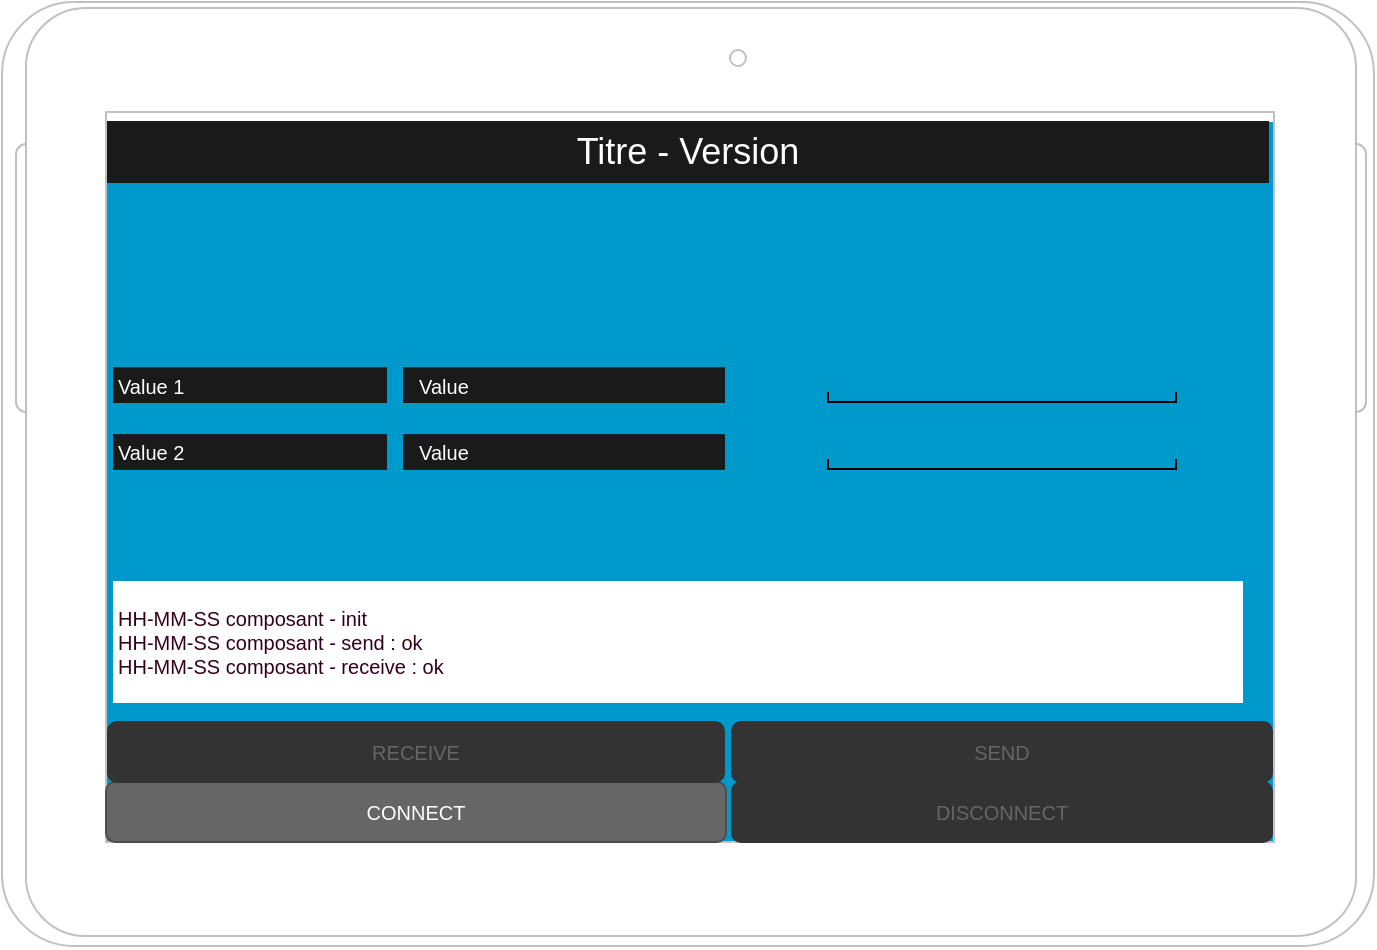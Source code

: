 <mxfile version="12.9.9" type="device"><diagram id="ejAscPTN0uoEdGdSbwiX" name="Page-1"><mxGraphModel dx="856" dy="592" grid="1" gridSize="10" guides="1" tooltips="1" connect="1" arrows="1" fold="1" page="1" pageScale="1" pageWidth="827" pageHeight="1169" math="0" shadow="0"><root><mxCell id="0"/><mxCell id="1" parent="0"/><mxCell id="DGiCguOEoTClXXVm9uFO-6" value="" style="verticalLabelPosition=bottom;verticalAlign=top;html=1;shadow=0;dashed=0;strokeWidth=1;strokeColor=none;shape=rect;fillColor=#0099cc;" parent="1" vertex="1"><mxGeometry x="120" y="130" width="590" height="360" as="geometry"/></mxCell><mxCell id="DGiCguOEoTClXXVm9uFO-2" value="" style="verticalLabelPosition=bottom;verticalAlign=top;html=1;shadow=0;dashed=0;strokeWidth=1;shape=mxgraph.android.tab2;strokeColor=#c0c0c0;direction=north;" parent="1" vertex="1"><mxGeometry x="70" y="70" width="686" height="472" as="geometry"/></mxCell><mxCell id="DGiCguOEoTClXXVm9uFO-4" value="" style="strokeWidth=1;html=1;shadow=0;dashed=0;shape=mxgraph.android.textfield;align=center;pointerEvents=1;fillColor=#CCFFFF;" parent="1" vertex="1"><mxGeometry x="483" y="240" width="174" height="30" as="geometry"/></mxCell><mxCell id="DGiCguOEoTClXXVm9uFO-5" value="&lt;div style=&quot;font-size: 18px;&quot;&gt;&lt;span style=&quot;font-size: 18px;&quot;&gt;Titre - Version&lt;/span&gt;&lt;/div&gt;" style="whiteSpace=wrap;html=1;shadow=0;dashed=0;fontSize=18;align=center;fillColor=#1A1A1A;strokeColor=#1A1A1A;fontColor=#FFFFFF;" parent="1" vertex="1"><mxGeometry x="123" y="130" width="580" height="30" as="geometry"/></mxCell><mxCell id="DGiCguOEoTClXXVm9uFO-9" value="CONNECT" style="rounded=1;html=1;shadow=0;dashed=0;whiteSpace=wrap;fontSize=10;fillColor=#666666;align=center;strokeColor=#4D4D4D;fontColor=#ffffff;" parent="1" vertex="1"><mxGeometry x="122" y="460" width="310" height="30" as="geometry"/></mxCell><mxCell id="DGiCguOEoTClXXVm9uFO-11" value="DISCONNECT" style="rounded=1;html=1;shadow=0;dashed=0;whiteSpace=wrap;fontSize=10;fillColor=#333333;align=center;strokeColor=#333333;fontColor=#666666;" parent="1" vertex="1"><mxGeometry x="435" y="460" width="270" height="30" as="geometry"/></mxCell><mxCell id="DGiCguOEoTClXXVm9uFO-15" value="Value 1" style="whiteSpace=wrap;html=1;shadow=0;dashed=0;fontSize=10;align=left;fillColor=#1A1A1A;strokeColor=#1A1A1A;fontColor=#FFFFFF;" parent="1" vertex="1"><mxGeometry x="126" y="253.12" width="136" height="16.88" as="geometry"/></mxCell><mxCell id="DGiCguOEoTClXXVm9uFO-16" value="SEND" style="rounded=1;html=1;shadow=0;dashed=0;whiteSpace=wrap;fontSize=10;fillColor=#333333;align=center;strokeColor=#333333;fontColor=#666666;" parent="1" vertex="1"><mxGeometry x="435" y="430" width="270" height="30" as="geometry"/></mxCell><mxCell id="DGiCguOEoTClXXVm9uFO-17" value="RECEIVE" style="rounded=1;html=1;shadow=0;dashed=0;whiteSpace=wrap;fontSize=10;fillColor=#333333;align=center;strokeColor=#333333;fontColor=#666666;" parent="1" vertex="1"><mxGeometry x="123" y="430" width="308" height="30" as="geometry"/></mxCell><mxCell id="DGiCguOEoTClXXVm9uFO-18" value="&amp;nbsp; Value" style="whiteSpace=wrap;html=1;shadow=0;dashed=0;fontSize=10;align=left;fillColor=#1A1A1A;strokeColor=#1A1A1A;fontColor=#FFFFFF;" parent="1" vertex="1"><mxGeometry x="271" y="253.12" width="160" height="16.88" as="geometry"/></mxCell><mxCell id="DGiCguOEoTClXXVm9uFO-21" value="" style="strokeWidth=1;html=1;shadow=0;dashed=0;shape=mxgraph.android.textfield;align=center;pointerEvents=1;fillColor=#CCFFFF;" parent="1" vertex="1"><mxGeometry x="483" y="273.44" width="174" height="30" as="geometry"/></mxCell><mxCell id="DGiCguOEoTClXXVm9uFO-23" value="Value 2" style="whiteSpace=wrap;html=1;shadow=0;dashed=0;fontSize=10;align=left;fillColor=#1A1A1A;strokeColor=#1A1A1A;fontColor=#FFFFFF;" parent="1" vertex="1"><mxGeometry x="126" y="286.56" width="136" height="16.88" as="geometry"/></mxCell><mxCell id="DGiCguOEoTClXXVm9uFO-24" value="&amp;nbsp; Value" style="whiteSpace=wrap;html=1;shadow=0;dashed=0;fontSize=10;align=left;fillColor=#1A1A1A;strokeColor=#1A1A1A;fontColor=#FFFFFF;" parent="1" vertex="1"><mxGeometry x="271" y="286.56" width="160" height="16.88" as="geometry"/></mxCell><mxCell id="V63Igo22xH99Ebn5cgOs-6" value="&lt;font color=&quot;#33001a&quot;&gt;HH-MM-SS composant - init&lt;br&gt;HH-MM-SS composant - send : ok&lt;br&gt;HH-MM-SS composant - receive : ok&lt;br&gt;&lt;/font&gt;" style="whiteSpace=wrap;html=1;shadow=0;dashed=0;fontSize=10;align=left;fillColor=#FFFFFF;strokeColor=#FFFFFF;fontColor=#B3B3B3;" vertex="1" parent="1"><mxGeometry x="126" y="360" width="564" height="60" as="geometry"/></mxCell></root></mxGraphModel></diagram></mxfile>